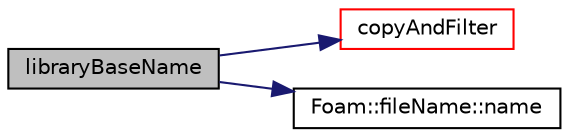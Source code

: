 digraph "libraryBaseName"
{
  bgcolor="transparent";
  edge [fontname="Helvetica",fontsize="10",labelfontname="Helvetica",labelfontsize="10"];
  node [fontname="Helvetica",fontsize="10",shape=record];
  rankdir="LR";
  Node1 [label="libraryBaseName",height=0.2,width=0.4,color="black", fillcolor="grey75", style="filled", fontcolor="black"];
  Node1 -> Node2 [color="midnightblue",fontsize="10",style="solid",fontname="Helvetica"];
  Node2 [label="copyAndFilter",height=0.2,width=0.4,color="red",URL="$a00603.html#a1c5c6c6385cd29521ecf0305e3db8448",tooltip="Copy lines while expanding variables. "];
  Node1 -> Node3 [color="midnightblue",fontsize="10",style="solid",fontname="Helvetica"];
  Node3 [label="Foam::fileName::name",height=0.2,width=0.4,color="black",URL="$a00792.html#a998485fa6e866c6158d991d4cfd4e384",tooltip="Return file name (part beyond last /) "];
}
